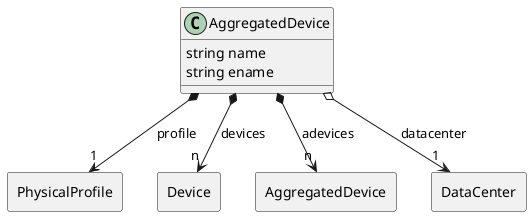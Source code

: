 @startuml

class "AggregatedDevice" as Model {
 string name
 string ename

 
}

rectangle "PhysicalProfile" as PhysicalProfile {
}

Model *--> "1" PhysicalProfile : profile


rectangle "Device" as Device {
}

Model *--> "n" Device : devices


rectangle "AggregatedDevice" as AggregatedDevice {
}

Model *--> "n" AggregatedDevice : adevices


rectangle "DataCenter" as DataCenter {
}

Model o--> "1" DataCenter : datacenter




@enduml

